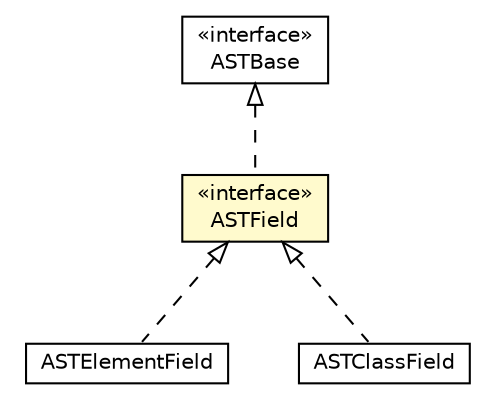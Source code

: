 #!/usr/local/bin/dot
#
# Class diagram 
# Generated by UMLGraph version 5.1 (http://www.umlgraph.org/)
#

digraph G {
	edge [fontname="Helvetica",fontsize=10,labelfontname="Helvetica",labelfontsize=10];
	node [fontname="Helvetica",fontsize=10,shape=plaintext];
	nodesep=0.25;
	ranksep=0.5;
	// org.androidtransfuse.adapter.ASTBase
	c67391 [label=<<table title="org.androidtransfuse.adapter.ASTBase" border="0" cellborder="1" cellspacing="0" cellpadding="2" port="p" href="./ASTBase.html">
		<tr><td><table border="0" cellspacing="0" cellpadding="1">
<tr><td align="center" balign="center"> &#171;interface&#187; </td></tr>
<tr><td align="center" balign="center"> ASTBase </td></tr>
		</table></td></tr>
		</table>>, fontname="Helvetica", fontcolor="black", fontsize=10.0];
	// org.androidtransfuse.adapter.ASTField
	c67401 [label=<<table title="org.androidtransfuse.adapter.ASTField" border="0" cellborder="1" cellspacing="0" cellpadding="2" port="p" bgcolor="lemonChiffon" href="./ASTField.html">
		<tr><td><table border="0" cellspacing="0" cellpadding="1">
<tr><td align="center" balign="center"> &#171;interface&#187; </td></tr>
<tr><td align="center" balign="center"> ASTField </td></tr>
		</table></td></tr>
		</table>>, fontname="Helvetica", fontcolor="black", fontsize=10.0];
	// org.androidtransfuse.adapter.element.ASTElementField
	c67412 [label=<<table title="org.androidtransfuse.adapter.element.ASTElementField" border="0" cellborder="1" cellspacing="0" cellpadding="2" port="p" href="./element/ASTElementField.html">
		<tr><td><table border="0" cellspacing="0" cellpadding="1">
<tr><td align="center" balign="center"> ASTElementField </td></tr>
		</table></td></tr>
		</table>>, fontname="Helvetica", fontcolor="black", fontsize=10.0];
	// org.androidtransfuse.adapter.classes.ASTClassField
	c67422 [label=<<table title="org.androidtransfuse.adapter.classes.ASTClassField" border="0" cellborder="1" cellspacing="0" cellpadding="2" port="p" href="./classes/ASTClassField.html">
		<tr><td><table border="0" cellspacing="0" cellpadding="1">
<tr><td align="center" balign="center"> ASTClassField </td></tr>
		</table></td></tr>
		</table>>, fontname="Helvetica", fontcolor="black", fontsize=10.0];
	//org.androidtransfuse.adapter.ASTField implements org.androidtransfuse.adapter.ASTBase
	c67391:p -> c67401:p [dir=back,arrowtail=empty,style=dashed];
	//org.androidtransfuse.adapter.element.ASTElementField implements org.androidtransfuse.adapter.ASTField
	c67401:p -> c67412:p [dir=back,arrowtail=empty,style=dashed];
	//org.androidtransfuse.adapter.classes.ASTClassField implements org.androidtransfuse.adapter.ASTField
	c67401:p -> c67422:p [dir=back,arrowtail=empty,style=dashed];
}

